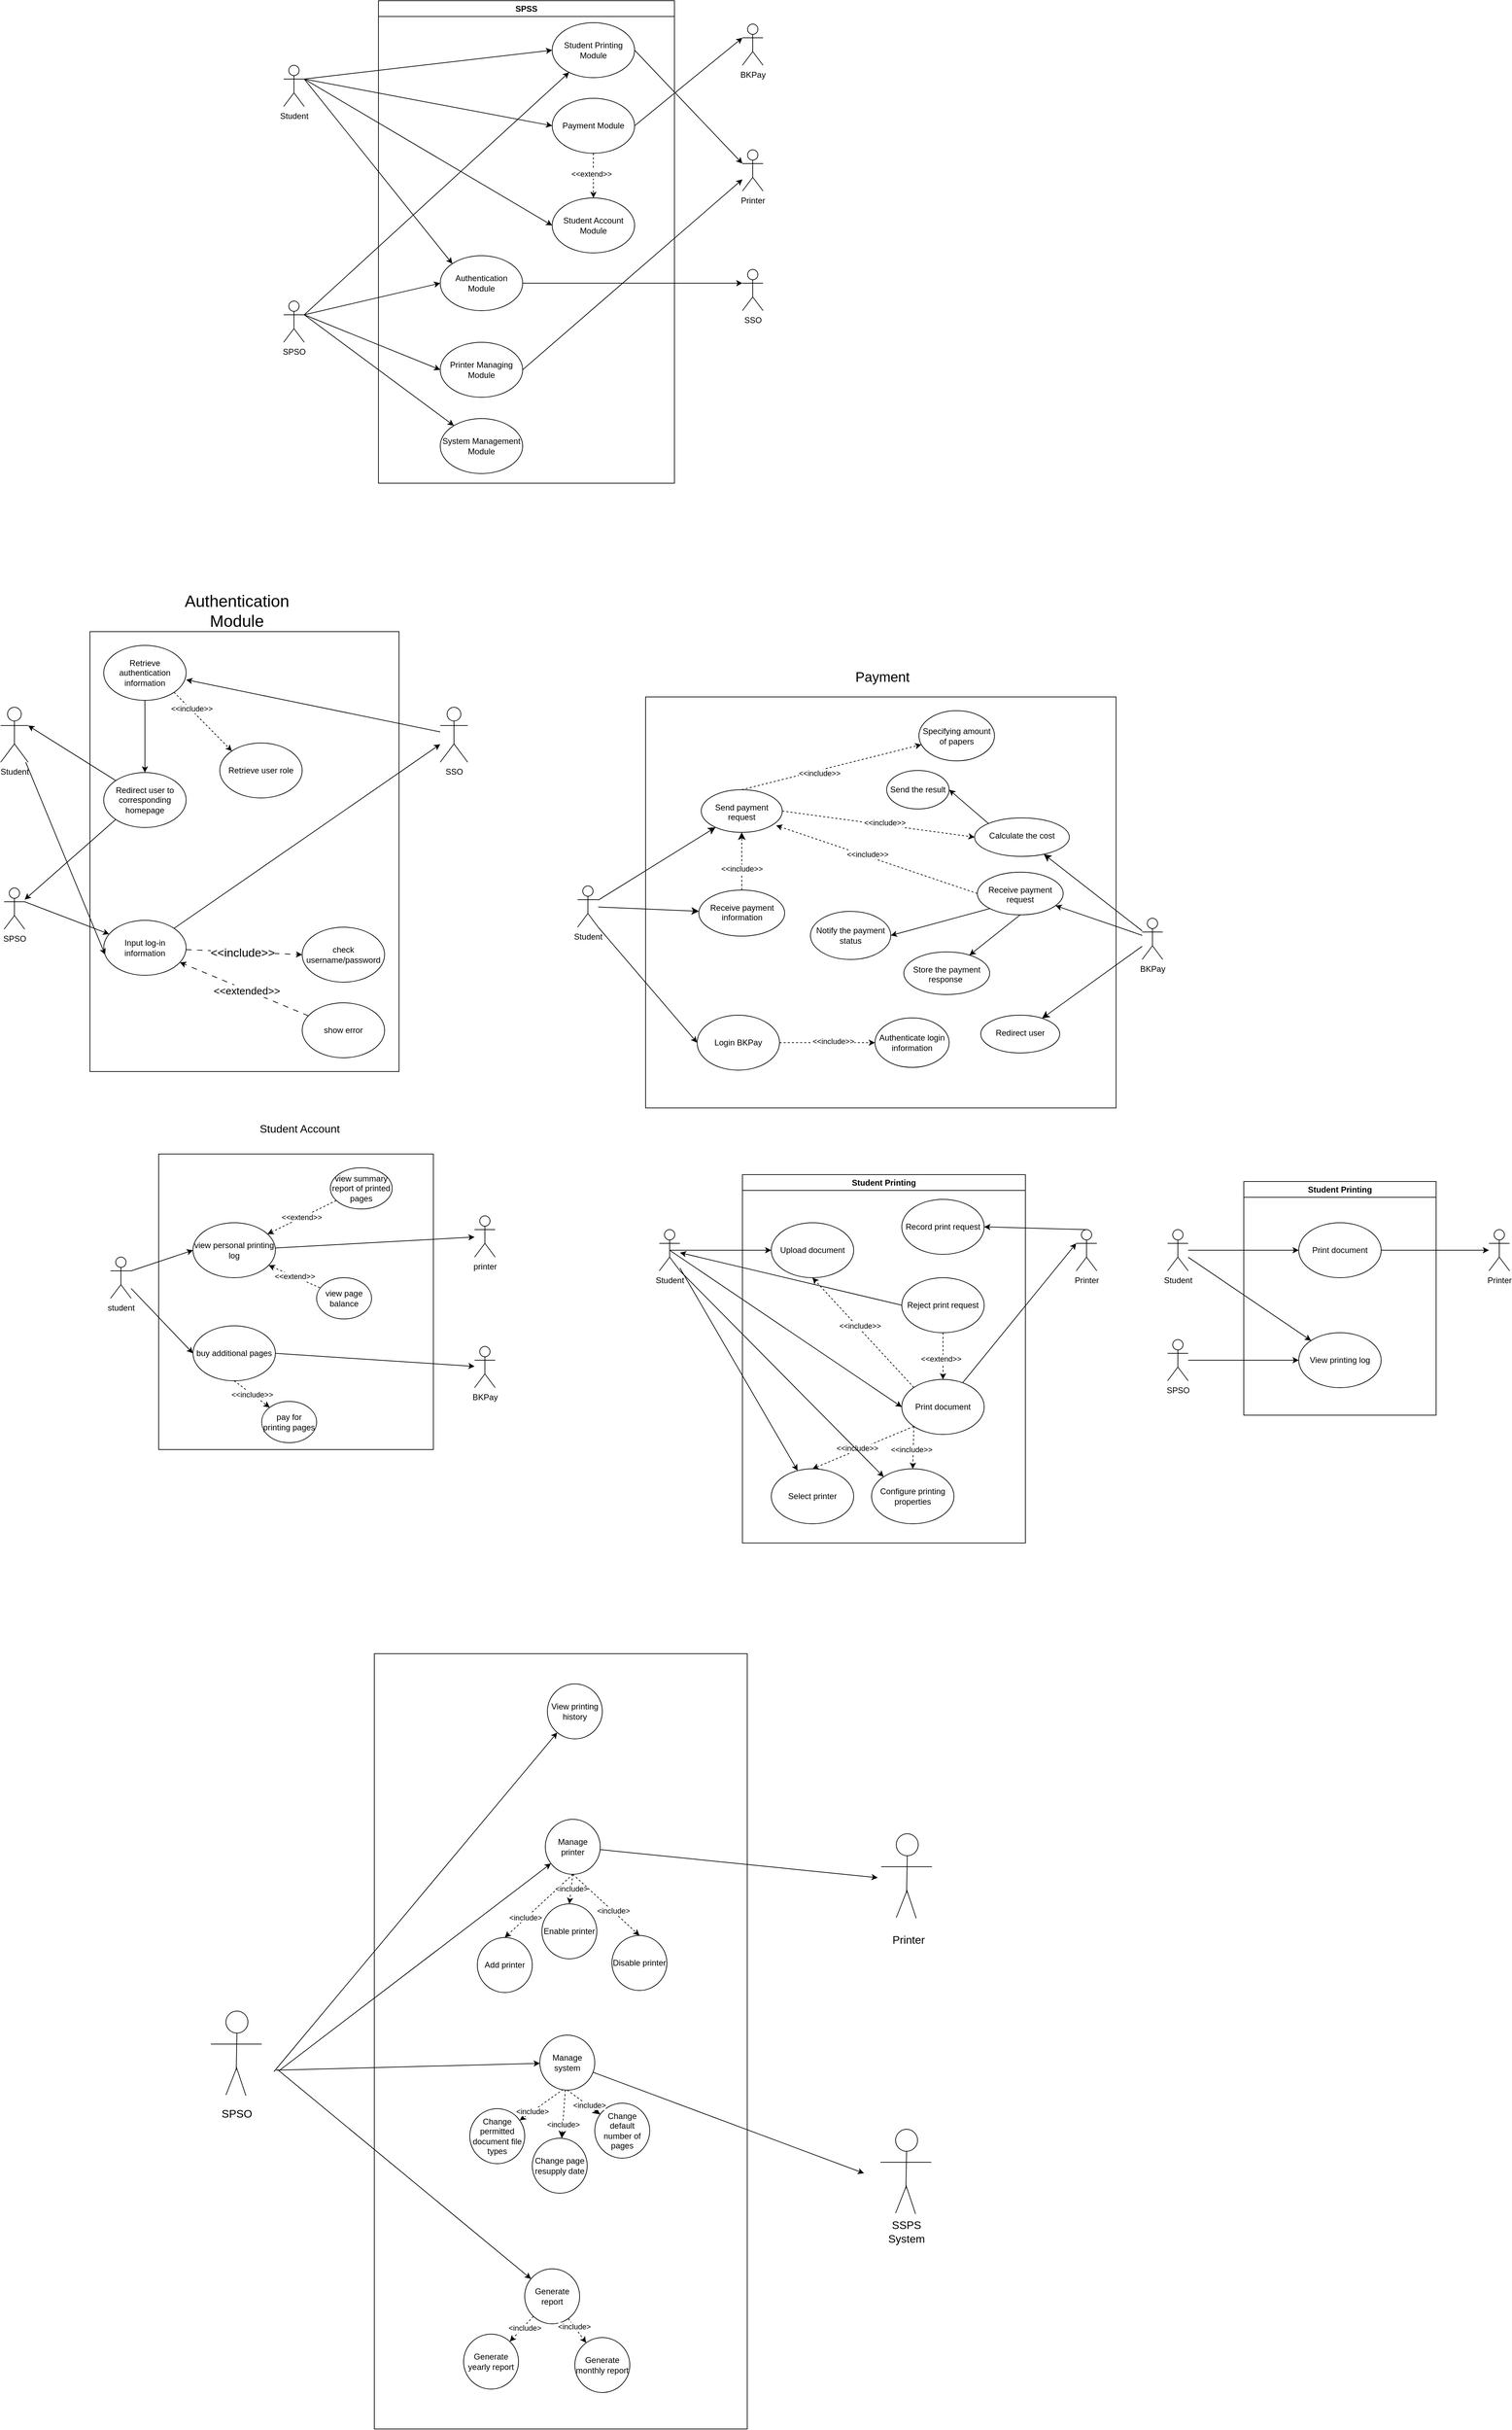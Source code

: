 <mxfile version="24.8.4">
  <diagram name="Page-1" id="w1hT0kUif9UBgOiEvvru">
    <mxGraphModel grid="0" page="0" gridSize="10" guides="1" tooltips="1" connect="1" arrows="1" fold="1" pageScale="1" pageWidth="850" pageHeight="1100" background="#ffffff" math="0" shadow="0">
      <root>
        <mxCell id="0" />
        <mxCell id="1" parent="0" />
        <mxCell id="taewqkUOWjfCoyELoq3C-3" value="Student Printing" style="swimlane;whiteSpace=wrap;html=1;" vertex="1" parent="1">
          <mxGeometry x="930" y="740" width="412" height="536" as="geometry" />
        </mxCell>
        <mxCell id="taewqkUOWjfCoyELoq3C-5" value="Upload document" style="ellipse;whiteSpace=wrap;html=1;" vertex="1" parent="taewqkUOWjfCoyELoq3C-3">
          <mxGeometry x="42" y="70" width="120" height="80" as="geometry" />
        </mxCell>
        <mxCell id="taewqkUOWjfCoyELoq3C-20" value="Print document" style="ellipse;whiteSpace=wrap;html=1;" vertex="1" parent="taewqkUOWjfCoyELoq3C-3">
          <mxGeometry x="232" y="298" width="120" height="80" as="geometry" />
        </mxCell>
        <mxCell id="taewqkUOWjfCoyELoq3C-21" value="Select printer" style="ellipse;whiteSpace=wrap;html=1;" vertex="1" parent="taewqkUOWjfCoyELoq3C-3">
          <mxGeometry x="42" y="428" width="120" height="80" as="geometry" />
        </mxCell>
        <mxCell id="taewqkUOWjfCoyELoq3C-22" value="Configure printing properties" style="ellipse;whiteSpace=wrap;html=1;" vertex="1" parent="taewqkUOWjfCoyELoq3C-3">
          <mxGeometry x="188" y="428" width="120" height="80" as="geometry" />
        </mxCell>
        <mxCell id="_x5-VTMEKJ5dZVH0BjJt-7" style="rounded=0;orthogonalLoop=1;jettySize=auto;html=1;exitX=0;exitY=1;exitDx=0;exitDy=0;entryX=0.5;entryY=0;entryDx=0;entryDy=0;dashed=1;" edge="1" parent="taewqkUOWjfCoyELoq3C-3" source="taewqkUOWjfCoyELoq3C-20" target="taewqkUOWjfCoyELoq3C-21">
          <mxGeometry relative="1" as="geometry">
            <mxPoint x="308" y="225" as="sourcePoint" />
            <mxPoint x="15" y="126" as="targetPoint" />
          </mxGeometry>
        </mxCell>
        <mxCell id="_x5-VTMEKJ5dZVH0BjJt-8" value="&amp;lt;&amp;lt;include&amp;gt;&amp;gt;" style="edgeLabel;html=1;align=center;verticalAlign=middle;resizable=0;points=[];" connectable="0" vertex="1" parent="_x5-VTMEKJ5dZVH0BjJt-7">
          <mxGeometry x="0.098" y="-3" relative="1" as="geometry">
            <mxPoint as="offset" />
          </mxGeometry>
        </mxCell>
        <mxCell id="_x5-VTMEKJ5dZVH0BjJt-9" style="rounded=0;orthogonalLoop=1;jettySize=auto;html=1;exitX=0.5;exitY=1;exitDx=0;exitDy=0;entryX=0.5;entryY=0;entryDx=0;entryDy=0;dashed=1;" edge="1" parent="taewqkUOWjfCoyELoq3C-3" source="_x5-VTMEKJ5dZVH0BjJt-6" target="taewqkUOWjfCoyELoq3C-20">
          <mxGeometry relative="1" as="geometry">
            <mxPoint x="183" y="185" as="sourcePoint" />
            <mxPoint x="-110" y="86" as="targetPoint" />
          </mxGeometry>
        </mxCell>
        <mxCell id="_x5-VTMEKJ5dZVH0BjJt-10" value="&amp;lt;&amp;lt;extend&amp;gt;&amp;gt;" style="edgeLabel;html=1;align=center;verticalAlign=middle;resizable=0;points=[];" connectable="0" vertex="1" parent="_x5-VTMEKJ5dZVH0BjJt-9">
          <mxGeometry x="0.098" y="-3" relative="1" as="geometry">
            <mxPoint as="offset" />
          </mxGeometry>
        </mxCell>
        <mxCell id="_x5-VTMEKJ5dZVH0BjJt-11" style="rounded=0;orthogonalLoop=1;jettySize=auto;html=1;exitX=0;exitY=1;exitDx=0;exitDy=0;entryX=0.5;entryY=0;entryDx=0;entryDy=0;dashed=1;" edge="1" parent="taewqkUOWjfCoyELoq3C-3" source="taewqkUOWjfCoyELoq3C-20" target="taewqkUOWjfCoyELoq3C-22">
          <mxGeometry relative="1" as="geometry">
            <mxPoint x="112" y="388" as="sourcePoint" />
            <mxPoint x="112" y="438" as="targetPoint" />
          </mxGeometry>
        </mxCell>
        <mxCell id="_x5-VTMEKJ5dZVH0BjJt-12" value="&amp;lt;&amp;lt;include&amp;gt;&amp;gt;" style="edgeLabel;html=1;align=center;verticalAlign=middle;resizable=0;points=[];" connectable="0" vertex="1" parent="_x5-VTMEKJ5dZVH0BjJt-11">
          <mxGeometry x="0.098" y="-3" relative="1" as="geometry">
            <mxPoint as="offset" />
          </mxGeometry>
        </mxCell>
        <mxCell id="_x5-VTMEKJ5dZVH0BjJt-13" value="Record print request" style="ellipse;whiteSpace=wrap;html=1;" vertex="1" parent="taewqkUOWjfCoyELoq3C-3">
          <mxGeometry x="232" y="36" width="120" height="80" as="geometry" />
        </mxCell>
        <mxCell id="_x5-VTMEKJ5dZVH0BjJt-6" value="Reject print request" style="ellipse;whiteSpace=wrap;html=1;" vertex="1" parent="taewqkUOWjfCoyELoq3C-3">
          <mxGeometry x="232" y="150" width="120" height="80" as="geometry" />
        </mxCell>
        <mxCell id="XqZwf677AVTJd9xJxBi0-43" style="rounded=0;orthogonalLoop=1;jettySize=auto;html=1;exitX=0;exitY=0;exitDx=0;exitDy=0;entryX=0.5;entryY=1;entryDx=0;entryDy=0;dashed=1;" edge="1" parent="taewqkUOWjfCoyELoq3C-3" source="taewqkUOWjfCoyELoq3C-20" target="taewqkUOWjfCoyELoq3C-5">
          <mxGeometry relative="1" as="geometry">
            <mxPoint x="154" y="376" as="sourcePoint" />
            <mxPoint x="258" y="438" as="targetPoint" />
          </mxGeometry>
        </mxCell>
        <mxCell id="XqZwf677AVTJd9xJxBi0-44" value="&amp;lt;&amp;lt;include&amp;gt;&amp;gt;" style="edgeLabel;html=1;align=center;verticalAlign=middle;resizable=0;points=[];" connectable="0" vertex="1" parent="XqZwf677AVTJd9xJxBi0-43">
          <mxGeometry x="0.098" y="-3" relative="1" as="geometry">
            <mxPoint as="offset" />
          </mxGeometry>
        </mxCell>
        <mxCell id="taewqkUOWjfCoyELoq3C-4" value="Student" style="shape=umlActor;verticalLabelPosition=bottom;verticalAlign=top;html=1;outlineConnect=0;" vertex="1" parent="1">
          <mxGeometry x="809" y="820" width="30" height="60" as="geometry" />
        </mxCell>
        <mxCell id="taewqkUOWjfCoyELoq3C-8" value="" style="endArrow=classic;html=1;rounded=0;exitX=0.5;exitY=0.5;exitDx=0;exitDy=0;exitPerimeter=0;entryX=0;entryY=0.5;entryDx=0;entryDy=0;" edge="1" parent="1" source="taewqkUOWjfCoyELoq3C-4" target="taewqkUOWjfCoyELoq3C-5">
          <mxGeometry width="50" height="50" relative="1" as="geometry">
            <mxPoint x="1000" y="910" as="sourcePoint" />
            <mxPoint x="1050" y="860" as="targetPoint" />
          </mxGeometry>
        </mxCell>
        <mxCell id="taewqkUOWjfCoyELoq3C-11" value="" style="endArrow=classic;html=1;rounded=0;entryX=0;entryY=0.5;entryDx=0;entryDy=0;exitX=0.5;exitY=0.5;exitDx=0;exitDy=0;exitPerimeter=0;" edge="1" parent="1" source="taewqkUOWjfCoyELoq3C-4" target="taewqkUOWjfCoyELoq3C-20">
          <mxGeometry width="50" height="50" relative="1" as="geometry">
            <mxPoint x="990" y="910" as="sourcePoint" />
            <mxPoint x="967.574" y="881.716" as="targetPoint" />
          </mxGeometry>
        </mxCell>
        <mxCell id="taewqkUOWjfCoyELoq3C-13" value="Printer" style="shape=umlActor;verticalLabelPosition=bottom;verticalAlign=top;html=1;outlineConnect=0;" vertex="1" parent="1">
          <mxGeometry x="1416" y="820" width="30" height="60" as="geometry" />
        </mxCell>
        <mxCell id="6g_vEEu1blBpM9S_0_Ce-1" value="" style="rounded=0;whiteSpace=wrap;html=1;" vertex="1" parent="1">
          <mxGeometry x="789" y="45" width="685" height="598" as="geometry" />
        </mxCell>
        <mxCell id="6g_vEEu1blBpM9S_0_Ce-2" value="" style="edgeStyle=none;curved=1;rounded=0;orthogonalLoop=1;jettySize=auto;html=1;fontSize=12;startSize=8;endSize=8;" edge="1" parent="1" source="6g_vEEu1blBpM9S_0_Ce-5" target="6g_vEEu1blBpM9S_0_Ce-7">
          <mxGeometry relative="1" as="geometry" />
        </mxCell>
        <mxCell id="6g_vEEu1blBpM9S_0_Ce-3" value="" style="edgeStyle=none;curved=1;rounded=0;orthogonalLoop=1;jettySize=auto;html=1;fontSize=12;startSize=8;endSize=8;" edge="1" parent="1" source="6g_vEEu1blBpM9S_0_Ce-5" target="6g_vEEu1blBpM9S_0_Ce-17">
          <mxGeometry relative="1" as="geometry" />
        </mxCell>
        <mxCell id="6g_vEEu1blBpM9S_0_Ce-4" style="rounded=0;orthogonalLoop=1;jettySize=auto;html=1;exitX=1;exitY=1;exitDx=0;exitDy=0;exitPerimeter=0;entryX=0;entryY=0.5;entryDx=0;entryDy=0;" edge="1" parent="1" source="6g_vEEu1blBpM9S_0_Ce-5" target="6g_vEEu1blBpM9S_0_Ce-32">
          <mxGeometry relative="1" as="geometry" />
        </mxCell>
        <mxCell id="6g_vEEu1blBpM9S_0_Ce-5" value="Student&lt;div&gt;&lt;br&gt;&lt;/div&gt;" style="shape=umlActor;verticalLabelPosition=bottom;verticalAlign=top;html=1;outlineConnect=0;" vertex="1" parent="1">
          <mxGeometry x="690" y="320" width="30" height="60" as="geometry" />
        </mxCell>
        <mxCell id="6g_vEEu1blBpM9S_0_Ce-6" style="rounded=0;orthogonalLoop=1;jettySize=auto;html=1;exitX=1;exitY=0.5;exitDx=0;exitDy=0;entryX=0;entryY=0.5;entryDx=0;entryDy=0;dashed=1;" edge="1" parent="1" source="6g_vEEu1blBpM9S_0_Ce-7" target="6g_vEEu1blBpM9S_0_Ce-13">
          <mxGeometry relative="1" as="geometry" />
        </mxCell>
        <mxCell id="6g_vEEu1blBpM9S_0_Ce-85" value="&amp;lt;&amp;lt;include&amp;gt;&amp;gt;" style="edgeLabel;html=1;align=center;verticalAlign=middle;resizable=0;points=[];" connectable="0" vertex="1" parent="6g_vEEu1blBpM9S_0_Ce-6">
          <mxGeometry x="0.061" y="3" relative="1" as="geometry">
            <mxPoint as="offset" />
          </mxGeometry>
        </mxCell>
        <mxCell id="6g_vEEu1blBpM9S_0_Ce-7" value="&lt;p&gt;&lt;span style=&quot;background-color: initial;&quot;&gt;Send payment request&lt;/span&gt;&lt;br&gt;&lt;/p&gt;" style="ellipse;whiteSpace=wrap;html=1;verticalAlign=top;align=center;" vertex="1" parent="1">
          <mxGeometry x="870" y="180" width="118" height="62" as="geometry" />
        </mxCell>
        <mxCell id="6g_vEEu1blBpM9S_0_Ce-8" value="" style="edgeStyle=none;curved=1;rounded=0;orthogonalLoop=1;jettySize=auto;html=1;fontSize=12;startSize=8;endSize=8;" edge="1" parent="1" source="6g_vEEu1blBpM9S_0_Ce-11" target="6g_vEEu1blBpM9S_0_Ce-13">
          <mxGeometry relative="1" as="geometry" />
        </mxCell>
        <mxCell id="6g_vEEu1blBpM9S_0_Ce-9" value="" style="edgeStyle=none;curved=1;rounded=0;orthogonalLoop=1;jettySize=auto;html=1;fontSize=12;startSize=8;endSize=8;" edge="1" parent="1" source="6g_vEEu1blBpM9S_0_Ce-11" target="6g_vEEu1blBpM9S_0_Ce-15">
          <mxGeometry relative="1" as="geometry" />
        </mxCell>
        <mxCell id="6g_vEEu1blBpM9S_0_Ce-10" value="" style="rounded=0;orthogonalLoop=1;jettySize=auto;html=1;" edge="1" parent="1" source="6g_vEEu1blBpM9S_0_Ce-11" target="6g_vEEu1blBpM9S_0_Ce-25">
          <mxGeometry relative="1" as="geometry" />
        </mxCell>
        <mxCell id="6g_vEEu1blBpM9S_0_Ce-11" value="BKPay" style="shape=umlActor;verticalLabelPosition=bottom;verticalAlign=top;html=1;outlineConnect=0;" vertex="1" parent="1">
          <mxGeometry x="1512" y="367" width="30" height="60" as="geometry" />
        </mxCell>
        <mxCell id="6g_vEEu1blBpM9S_0_Ce-12" style="rounded=0;orthogonalLoop=1;jettySize=auto;html=1;exitX=0;exitY=0;exitDx=0;exitDy=0;entryX=1;entryY=0.5;entryDx=0;entryDy=0;" edge="1" parent="1" source="6g_vEEu1blBpM9S_0_Ce-13" target="6g_vEEu1blBpM9S_0_Ce-28">
          <mxGeometry relative="1" as="geometry" />
        </mxCell>
        <mxCell id="6g_vEEu1blBpM9S_0_Ce-13" value="&lt;p&gt;Calculate the cost&lt;/p&gt;" style="ellipse;whiteSpace=wrap;html=1;verticalAlign=top;" vertex="1" parent="1">
          <mxGeometry x="1268" y="221" width="138" height="56" as="geometry" />
        </mxCell>
        <mxCell id="6g_vEEu1blBpM9S_0_Ce-15" value="&lt;p&gt;Redirect user&lt;/p&gt;" style="ellipse;whiteSpace=wrap;html=1;verticalAlign=top;" vertex="1" parent="1">
          <mxGeometry x="1277" y="508" width="115" height="55" as="geometry" />
        </mxCell>
        <mxCell id="6g_vEEu1blBpM9S_0_Ce-16" style="edgeStyle=none;curved=1;rounded=0;orthogonalLoop=1;jettySize=auto;html=1;exitX=0.5;exitY=0;exitDx=0;exitDy=0;entryX=0.5;entryY=1;entryDx=0;entryDy=0;fontSize=12;startSize=8;endSize=8;dashed=1;" edge="1" parent="1" source="6g_vEEu1blBpM9S_0_Ce-17" target="6g_vEEu1blBpM9S_0_Ce-7">
          <mxGeometry relative="1" as="geometry" />
        </mxCell>
        <mxCell id="6g_vEEu1blBpM9S_0_Ce-88" value="&amp;lt;&amp;lt;include&amp;gt;&amp;gt;" style="edgeLabel;html=1;align=center;verticalAlign=middle;resizable=0;points=[];" connectable="0" vertex="1" parent="6g_vEEu1blBpM9S_0_Ce-16">
          <mxGeometry x="-0.246" relative="1" as="geometry">
            <mxPoint as="offset" />
          </mxGeometry>
        </mxCell>
        <mxCell id="6g_vEEu1blBpM9S_0_Ce-17" value="&lt;p&gt;Receive payment information&lt;/p&gt;" style="ellipse;whiteSpace=wrap;html=1;verticalAlign=top;" vertex="1" parent="1">
          <mxGeometry x="866.5" y="326" width="125" height="67" as="geometry" />
        </mxCell>
        <mxCell id="6g_vEEu1blBpM9S_0_Ce-19" value="&lt;font style=&quot;font-size: 20px;&quot;&gt;Payment&lt;/font&gt;" style="text;html=1;align=center;verticalAlign=middle;whiteSpace=wrap;rounded=0;fontSize=16;" vertex="1" parent="1">
          <mxGeometry x="1074" width="120" height="30" as="geometry" />
        </mxCell>
        <mxCell id="6g_vEEu1blBpM9S_0_Ce-20" value="&lt;p&gt;Specifying amount of papers&lt;/p&gt;" style="ellipse;whiteSpace=wrap;html=1;" vertex="1" parent="1">
          <mxGeometry x="1187" y="65" width="110" height="73" as="geometry" />
        </mxCell>
        <mxCell id="6g_vEEu1blBpM9S_0_Ce-21" style="rounded=0;orthogonalLoop=1;jettySize=auto;html=1;exitX=0.5;exitY=0;exitDx=0;exitDy=0;dashed=1;" edge="1" parent="1" source="6g_vEEu1blBpM9S_0_Ce-7" target="6g_vEEu1blBpM9S_0_Ce-20">
          <mxGeometry relative="1" as="geometry">
            <mxPoint x="1040" y="269" as="sourcePoint" />
          </mxGeometry>
        </mxCell>
        <mxCell id="6g_vEEu1blBpM9S_0_Ce-84" value="&amp;lt;&amp;lt;include&amp;gt;&amp;gt;" style="edgeLabel;html=1;align=center;verticalAlign=middle;resizable=0;points=[];" connectable="0" vertex="1" parent="6g_vEEu1blBpM9S_0_Ce-21">
          <mxGeometry x="-0.145" y="-4" relative="1" as="geometry">
            <mxPoint as="offset" />
          </mxGeometry>
        </mxCell>
        <mxCell id="6g_vEEu1blBpM9S_0_Ce-23" style="rounded=0;orthogonalLoop=1;jettySize=auto;html=1;exitX=0;exitY=1;exitDx=0;exitDy=0;entryX=1;entryY=0.5;entryDx=0;entryDy=0;" edge="1" parent="1" source="6g_vEEu1blBpM9S_0_Ce-25" target="6g_vEEu1blBpM9S_0_Ce-29">
          <mxGeometry relative="1" as="geometry" />
        </mxCell>
        <mxCell id="6g_vEEu1blBpM9S_0_Ce-24" style="rounded=0;orthogonalLoop=1;jettySize=auto;html=1;exitX=0.5;exitY=1;exitDx=0;exitDy=0;" edge="1" parent="1" source="6g_vEEu1blBpM9S_0_Ce-25" target="6g_vEEu1blBpM9S_0_Ce-30">
          <mxGeometry relative="1" as="geometry" />
        </mxCell>
        <mxCell id="6g_vEEu1blBpM9S_0_Ce-25" value="&lt;p&gt;Receive payment request&lt;/p&gt;" style="ellipse;whiteSpace=wrap;html=1;verticalAlign=top;" vertex="1" parent="1">
          <mxGeometry x="1272" y="300" width="125" height="62" as="geometry" />
        </mxCell>
        <mxCell id="6g_vEEu1blBpM9S_0_Ce-27" style="rounded=0;orthogonalLoop=1;jettySize=auto;html=1;exitX=0;exitY=0.5;exitDx=0;exitDy=0;entryX=0.924;entryY=0.839;entryDx=0;entryDy=0;entryPerimeter=0;dashed=1;" edge="1" parent="1" source="6g_vEEu1blBpM9S_0_Ce-25" target="6g_vEEu1blBpM9S_0_Ce-7">
          <mxGeometry relative="1" as="geometry" />
        </mxCell>
        <mxCell id="6g_vEEu1blBpM9S_0_Ce-87" value="&amp;lt;&amp;lt;include&amp;gt;&amp;gt;" style="edgeLabel;html=1;align=center;verticalAlign=middle;resizable=0;points=[];" connectable="0" vertex="1" parent="6g_vEEu1blBpM9S_0_Ce-27">
          <mxGeometry x="0.098" y="-3" relative="1" as="geometry">
            <mxPoint as="offset" />
          </mxGeometry>
        </mxCell>
        <mxCell id="6g_vEEu1blBpM9S_0_Ce-28" value="Send the result" style="ellipse;whiteSpace=wrap;html=1;" vertex="1" parent="1">
          <mxGeometry x="1140" y="152" width="91" height="56" as="geometry" />
        </mxCell>
        <mxCell id="6g_vEEu1blBpM9S_0_Ce-29" value="Notify the payment status" style="ellipse;whiteSpace=wrap;html=1;" vertex="1" parent="1">
          <mxGeometry x="1029" y="357" width="117" height="70" as="geometry" />
        </mxCell>
        <mxCell id="6g_vEEu1blBpM9S_0_Ce-30" value="&lt;p&gt;Store the payment response&amp;nbsp;&lt;/p&gt;" style="ellipse;whiteSpace=wrap;html=1;verticalAlign=top;" vertex="1" parent="1">
          <mxGeometry x="1165" y="416" width="125" height="62" as="geometry" />
        </mxCell>
        <mxCell id="6g_vEEu1blBpM9S_0_Ce-31" style="rounded=0;orthogonalLoop=1;jettySize=auto;html=1;exitX=1;exitY=0.5;exitDx=0;exitDy=0;entryX=0;entryY=0.5;entryDx=0;entryDy=0;dashed=1;" edge="1" parent="1" source="6g_vEEu1blBpM9S_0_Ce-32" target="6g_vEEu1blBpM9S_0_Ce-33">
          <mxGeometry relative="1" as="geometry" />
        </mxCell>
        <mxCell id="6g_vEEu1blBpM9S_0_Ce-89" value="&amp;lt;&amp;lt;include&amp;gt;&amp;gt;" style="edgeLabel;html=1;align=center;verticalAlign=middle;resizable=0;points=[];" connectable="0" vertex="1" parent="6g_vEEu1blBpM9S_0_Ce-31">
          <mxGeometry x="0.116" y="2" relative="1" as="geometry">
            <mxPoint as="offset" />
          </mxGeometry>
        </mxCell>
        <mxCell id="6g_vEEu1blBpM9S_0_Ce-32" value="Login BKPay" style="ellipse;whiteSpace=wrap;html=1;" vertex="1" parent="1">
          <mxGeometry x="864" y="508" width="120" height="80" as="geometry" />
        </mxCell>
        <mxCell id="6g_vEEu1blBpM9S_0_Ce-33" value="Authenticate login information" style="ellipse;whiteSpace=wrap;html=1;" vertex="1" parent="1">
          <mxGeometry x="1123" y="512" width="108" height="72" as="geometry" />
        </mxCell>
        <mxCell id="6g_vEEu1blBpM9S_0_Ce-35" value="" style="rounded=0;whiteSpace=wrap;html=1;fillColor=none;" vertex="1" parent="1">
          <mxGeometry x="80" y="710" width="400" height="430" as="geometry" />
        </mxCell>
        <mxCell id="6g_vEEu1blBpM9S_0_Ce-36" style="rounded=0;orthogonalLoop=1;jettySize=auto;html=1;exitX=1;exitY=0.333;exitDx=0;exitDy=0;exitPerimeter=0;entryX=0;entryY=0.5;entryDx=0;entryDy=0;" edge="1" parent="1" source="6g_vEEu1blBpM9S_0_Ce-38" target="6g_vEEu1blBpM9S_0_Ce-45">
          <mxGeometry relative="1" as="geometry" />
        </mxCell>
        <mxCell id="6g_vEEu1blBpM9S_0_Ce-37" value="" style="rounded=0;orthogonalLoop=1;jettySize=auto;html=1;entryX=0;entryY=0.5;entryDx=0;entryDy=0;" edge="1" parent="1" source="6g_vEEu1blBpM9S_0_Ce-38" target="6g_vEEu1blBpM9S_0_Ce-48">
          <mxGeometry relative="1" as="geometry" />
        </mxCell>
        <mxCell id="6g_vEEu1blBpM9S_0_Ce-38" value="student" style="shape=umlActor;verticalLabelPosition=bottom;verticalAlign=top;html=1;outlineConnect=0;" vertex="1" parent="1">
          <mxGeometry x="10" y="860" width="30" height="60" as="geometry" />
        </mxCell>
        <mxCell id="6g_vEEu1blBpM9S_0_Ce-39" value="view page balance" style="ellipse;whiteSpace=wrap;html=1;" vertex="1" parent="1">
          <mxGeometry x="310" y="890" width="80" height="60" as="geometry" />
        </mxCell>
        <mxCell id="6g_vEEu1blBpM9S_0_Ce-40" value="view summary report of printed pages" style="ellipse;whiteSpace=wrap;html=1;" vertex="1" parent="1">
          <mxGeometry x="330" y="730" width="90" height="60" as="geometry" />
        </mxCell>
        <mxCell id="6g_vEEu1blBpM9S_0_Ce-41" value="printer" style="shape=umlActor;verticalLabelPosition=bottom;verticalAlign=top;html=1;outlineConnect=0;" vertex="1" parent="1">
          <mxGeometry x="540" y="800" width="30" height="60" as="geometry" />
        </mxCell>
        <mxCell id="6g_vEEu1blBpM9S_0_Ce-42" value="&amp;lt;&amp;lt;extend&amp;gt;&amp;gt;" style="edgeStyle=none;shape=connector;rounded=0;orthogonalLoop=1;jettySize=auto;html=1;strokeColor=default;align=center;verticalAlign=middle;fontFamily=Helvetica;fontSize=11;fontColor=default;labelBackgroundColor=default;endArrow=none;dashed=1;startArrow=classic;startFill=1;endFill=0;labelPosition=center;verticalLabelPosition=middle;" edge="1" parent="1" source="6g_vEEu1blBpM9S_0_Ce-45" target="6g_vEEu1blBpM9S_0_Ce-40">
          <mxGeometry relative="1" as="geometry" />
        </mxCell>
        <mxCell id="6g_vEEu1blBpM9S_0_Ce-43" value="&amp;lt;&amp;lt;extend&amp;gt;&amp;gt;" style="edgeStyle=none;shape=connector;rounded=0;orthogonalLoop=1;jettySize=auto;html=1;strokeColor=default;align=center;verticalAlign=middle;fontFamily=Helvetica;fontSize=11;fontColor=default;labelBackgroundColor=default;endArrow=none;dashed=1;endFill=0;startArrow=classic;startFill=1;" edge="1" parent="1" source="6g_vEEu1blBpM9S_0_Ce-45" target="6g_vEEu1blBpM9S_0_Ce-39">
          <mxGeometry relative="1" as="geometry" />
        </mxCell>
        <mxCell id="6g_vEEu1blBpM9S_0_Ce-44" value="" style="edgeStyle=none;shape=connector;rounded=0;orthogonalLoop=1;jettySize=auto;html=1;strokeColor=default;align=center;verticalAlign=middle;fontFamily=Helvetica;fontSize=11;fontColor=default;labelBackgroundColor=default;endArrow=classic;" edge="1" parent="1" source="6g_vEEu1blBpM9S_0_Ce-45" target="6g_vEEu1blBpM9S_0_Ce-41">
          <mxGeometry relative="1" as="geometry">
            <mxPoint x="270" y="880" as="targetPoint" />
          </mxGeometry>
        </mxCell>
        <mxCell id="6g_vEEu1blBpM9S_0_Ce-45" value="view personal printing log" style="ellipse;whiteSpace=wrap;html=1;" vertex="1" parent="1">
          <mxGeometry x="130" y="810" width="120" height="80" as="geometry" />
        </mxCell>
        <mxCell id="6g_vEEu1blBpM9S_0_Ce-46" style="rounded=0;orthogonalLoop=1;jettySize=auto;html=1;exitX=1;exitY=0.5;exitDx=0;exitDy=0;" edge="1" parent="1" source="6g_vEEu1blBpM9S_0_Ce-48" target="6g_vEEu1blBpM9S_0_Ce-49">
          <mxGeometry relative="1" as="geometry" />
        </mxCell>
        <mxCell id="6g_vEEu1blBpM9S_0_Ce-47" value="&amp;lt;&amp;lt;include&amp;gt;&amp;gt;" style="rounded=0;orthogonalLoop=1;jettySize=auto;html=1;exitX=0.5;exitY=1;exitDx=0;exitDy=0;dashed=1;" edge="1" parent="1" source="6g_vEEu1blBpM9S_0_Ce-48" target="6g_vEEu1blBpM9S_0_Ce-50">
          <mxGeometry relative="1" as="geometry" />
        </mxCell>
        <mxCell id="6g_vEEu1blBpM9S_0_Ce-48" value="buy additional pages" style="ellipse;whiteSpace=wrap;html=1;" vertex="1" parent="1">
          <mxGeometry x="130" y="960" width="120" height="80" as="geometry" />
        </mxCell>
        <mxCell id="6g_vEEu1blBpM9S_0_Ce-49" value="BKPay" style="shape=umlActor;verticalLabelPosition=bottom;verticalAlign=top;html=1;outlineConnect=0;" vertex="1" parent="1">
          <mxGeometry x="540" y="990" width="30" height="60" as="geometry" />
        </mxCell>
        <mxCell id="6g_vEEu1blBpM9S_0_Ce-50" value="pay for printing pages" style="ellipse;whiteSpace=wrap;html=1;" vertex="1" parent="1">
          <mxGeometry x="230" y="1070" width="80" height="60" as="geometry" />
        </mxCell>
        <mxCell id="6g_vEEu1blBpM9S_0_Ce-51" value="&lt;font style=&quot;font-size: 16px;&quot;&gt;Student Account&lt;/font&gt;" style="text;html=1;align=center;verticalAlign=middle;resizable=0;points=[];autosize=1;strokeColor=none;fillColor=none;" vertex="1" parent="1">
          <mxGeometry x="215" y="658" width="140" height="30" as="geometry" />
        </mxCell>
        <mxCell id="6g_vEEu1blBpM9S_0_Ce-53" value="" style="rounded=0;whiteSpace=wrap;html=1;" vertex="1" parent="1">
          <mxGeometry x="-20" y="-50" width="450" height="640" as="geometry" />
        </mxCell>
        <mxCell id="6g_vEEu1blBpM9S_0_Ce-54" value="&lt;font style=&quot;font-size: 24px;&quot;&gt;Authentication Module&lt;/font&gt;" style="text;html=1;align=center;verticalAlign=middle;whiteSpace=wrap;rounded=0;" vertex="1" parent="1">
          <mxGeometry x="99" y="-140" width="190" height="120" as="geometry" />
        </mxCell>
        <mxCell id="6g_vEEu1blBpM9S_0_Ce-55" value="Retrieve authentication information" style="ellipse;whiteSpace=wrap;html=1;" vertex="1" parent="1">
          <mxGeometry y="-30" width="120" height="80" as="geometry" />
        </mxCell>
        <mxCell id="6g_vEEu1blBpM9S_0_Ce-58" value="&lt;div&gt;SSO&lt;/div&gt;" style="shape=umlActor;verticalLabelPosition=bottom;verticalAlign=top;html=1;outlineConnect=0;" vertex="1" parent="1">
          <mxGeometry x="490" y="60" width="40" height="80" as="geometry" />
        </mxCell>
        <mxCell id="6g_vEEu1blBpM9S_0_Ce-59" value="Student" style="shape=umlActor;verticalLabelPosition=bottom;verticalAlign=top;html=1;outlineConnect=0;" vertex="1" parent="1">
          <mxGeometry x="-150" y="60" width="40" height="80" as="geometry" />
        </mxCell>
        <mxCell id="6g_vEEu1blBpM9S_0_Ce-60" value="Retrieve user role" style="ellipse;whiteSpace=wrap;html=1;" vertex="1" parent="1">
          <mxGeometry x="169" y="112" width="120" height="80" as="geometry" />
        </mxCell>
        <mxCell id="6g_vEEu1blBpM9S_0_Ce-61" value="Redirect user to corresponding homepage" style="ellipse;whiteSpace=wrap;html=1;" vertex="1" parent="1">
          <mxGeometry y="155" width="120" height="80" as="geometry" />
        </mxCell>
        <mxCell id="6g_vEEu1blBpM9S_0_Ce-62" style="rounded=0;orthogonalLoop=1;jettySize=auto;html=1;entryX=0;entryY=0.5;entryDx=0;entryDy=0;dashed=1;dashPattern=8 8;" edge="1" parent="1" source="6g_vEEu1blBpM9S_0_Ce-64" target="6g_vEEu1blBpM9S_0_Ce-65">
          <mxGeometry relative="1" as="geometry" />
        </mxCell>
        <mxCell id="6g_vEEu1blBpM9S_0_Ce-63" value="&lt;font style=&quot;font-size: 17px;&quot;&gt;&amp;lt;&amp;lt;include&amp;gt;&amp;gt;&lt;/font&gt;" style="edgeLabel;html=1;align=center;verticalAlign=middle;resizable=0;points=[];" connectable="0" vertex="1" parent="6g_vEEu1blBpM9S_0_Ce-62">
          <mxGeometry x="0.152" y="-1" relative="1" as="geometry">
            <mxPoint x="-15" as="offset" />
          </mxGeometry>
        </mxCell>
        <mxCell id="6g_vEEu1blBpM9S_0_Ce-64" value="Input log-in information" style="ellipse;whiteSpace=wrap;html=1;" vertex="1" parent="1">
          <mxGeometry y="370" width="120" height="80" as="geometry" />
        </mxCell>
        <mxCell id="6g_vEEu1blBpM9S_0_Ce-65" value="check username/password" style="ellipse;whiteSpace=wrap;html=1;" vertex="1" parent="1">
          <mxGeometry x="289" y="380" width="120" height="80" as="geometry" />
        </mxCell>
        <mxCell id="6g_vEEu1blBpM9S_0_Ce-66" style="rounded=0;orthogonalLoop=1;jettySize=auto;html=1;dashed=1;dashPattern=8 8;" edge="1" parent="1" source="6g_vEEu1blBpM9S_0_Ce-68" target="6g_vEEu1blBpM9S_0_Ce-64">
          <mxGeometry relative="1" as="geometry" />
        </mxCell>
        <mxCell id="6g_vEEu1blBpM9S_0_Ce-67" value="&lt;font style=&quot;font-size: 15px;&quot;&gt;&amp;lt;&amp;lt;extended&amp;gt;&amp;gt;&lt;/font&gt;" style="edgeLabel;html=1;align=center;verticalAlign=middle;resizable=0;points=[];" connectable="0" vertex="1" parent="6g_vEEu1blBpM9S_0_Ce-66">
          <mxGeometry x="-0.038" relative="1" as="geometry">
            <mxPoint as="offset" />
          </mxGeometry>
        </mxCell>
        <mxCell id="6g_vEEu1blBpM9S_0_Ce-68" value="show error" style="ellipse;whiteSpace=wrap;html=1;" vertex="1" parent="1">
          <mxGeometry x="289" y="490" width="120" height="80" as="geometry" />
        </mxCell>
        <mxCell id="6g_vEEu1blBpM9S_0_Ce-69" style="rounded=0;orthogonalLoop=1;jettySize=auto;html=1;entryX=0.017;entryY=0.625;entryDx=0;entryDy=0;entryPerimeter=0;" edge="1" parent="1" source="6g_vEEu1blBpM9S_0_Ce-59" target="6g_vEEu1blBpM9S_0_Ce-64">
          <mxGeometry relative="1" as="geometry" />
        </mxCell>
        <mxCell id="6g_vEEu1blBpM9S_0_Ce-70" style="rounded=0;orthogonalLoop=1;jettySize=auto;html=1;entryX=1;entryY=0.625;entryDx=0;entryDy=0;entryPerimeter=0;" edge="1" parent="1" source="6g_vEEu1blBpM9S_0_Ce-58" target="6g_vEEu1blBpM9S_0_Ce-55">
          <mxGeometry relative="1" as="geometry" />
        </mxCell>
        <mxCell id="6g_vEEu1blBpM9S_0_Ce-78" value="" style="endArrow=classic;html=1;rounded=0;entryX=1;entryY=0.333;entryDx=0;entryDy=0;entryPerimeter=0;exitX=0;exitY=0;exitDx=0;exitDy=0;" edge="1" parent="1" source="6g_vEEu1blBpM9S_0_Ce-61" target="6g_vEEu1blBpM9S_0_Ce-59">
          <mxGeometry width="50" height="50" relative="1" as="geometry">
            <mxPoint x="366" y="257" as="sourcePoint" />
            <mxPoint x="416" y="207" as="targetPoint" />
          </mxGeometry>
        </mxCell>
        <mxCell id="6g_vEEu1blBpM9S_0_Ce-81" style="rounded=0;orthogonalLoop=1;jettySize=auto;html=1;exitX=1;exitY=1;exitDx=0;exitDy=0;dashed=1;entryX=0;entryY=0;entryDx=0;entryDy=0;" edge="1" parent="1" source="6g_vEEu1blBpM9S_0_Ce-55" target="6g_vEEu1blBpM9S_0_Ce-60">
          <mxGeometry relative="1" as="geometry">
            <mxPoint x="70" y="60" as="sourcePoint" />
            <mxPoint x="70" y="165" as="targetPoint" />
          </mxGeometry>
        </mxCell>
        <mxCell id="6g_vEEu1blBpM9S_0_Ce-82" value="&amp;lt;&amp;lt;include&amp;gt;&amp;gt;" style="edgeLabel;html=1;align=center;verticalAlign=middle;resizable=0;points=[];" connectable="0" vertex="1" parent="6g_vEEu1blBpM9S_0_Ce-81">
          <mxGeometry x="-0.421" y="2" relative="1" as="geometry">
            <mxPoint as="offset" />
          </mxGeometry>
        </mxCell>
        <mxCell id="6g_vEEu1blBpM9S_0_Ce-83" value="" style="endArrow=classic;html=1;rounded=0;exitX=1;exitY=0;exitDx=0;exitDy=0;" edge="1" parent="1" source="6g_vEEu1blBpM9S_0_Ce-64" target="6g_vEEu1blBpM9S_0_Ce-58">
          <mxGeometry width="50" height="50" relative="1" as="geometry">
            <mxPoint x="386" y="285" as="sourcePoint" />
            <mxPoint x="436" y="235" as="targetPoint" />
          </mxGeometry>
        </mxCell>
        <mxCell id="6g_vEEu1blBpM9S_0_Ce-90" value="SPSO" style="shape=umlActor;verticalLabelPosition=bottom;verticalAlign=top;html=1;outlineConnect=0;" vertex="1" parent="1">
          <mxGeometry x="-145" y="323" width="30" height="60" as="geometry" />
        </mxCell>
        <mxCell id="6g_vEEu1blBpM9S_0_Ce-91" style="rounded=0;orthogonalLoop=1;jettySize=auto;html=1;exitX=1;exitY=0.333;exitDx=0;exitDy=0;exitPerimeter=0;" edge="1" parent="1" source="6g_vEEu1blBpM9S_0_Ce-90" target="6g_vEEu1blBpM9S_0_Ce-64">
          <mxGeometry relative="1" as="geometry">
            <mxPoint x="-100" y="246" as="sourcePoint" />
            <mxPoint x="15" y="526" as="targetPoint" />
          </mxGeometry>
        </mxCell>
        <mxCell id="6g_vEEu1blBpM9S_0_Ce-93" value="" style="endArrow=classic;html=1;rounded=0;exitX=0;exitY=1;exitDx=0;exitDy=0;" edge="1" parent="1" source="6g_vEEu1blBpM9S_0_Ce-61" target="6g_vEEu1blBpM9S_0_Ce-90">
          <mxGeometry width="50" height="50" relative="1" as="geometry">
            <mxPoint x="212" y="211" as="sourcePoint" />
            <mxPoint x="262" y="161" as="targetPoint" />
          </mxGeometry>
        </mxCell>
        <mxCell id="6g_vEEu1blBpM9S_0_Ce-147" value="" style="rounded=0;whiteSpace=wrap;html=1;fillColor=#FFFFFF;" vertex="1" parent="1">
          <mxGeometry x="394" y="1437" width="543" height="1128" as="geometry" />
        </mxCell>
        <mxCell id="6g_vEEu1blBpM9S_0_Ce-148" value="SPSO" style="text;strokeColor=none;align=center;fillColor=none;html=1;verticalAlign=middle;whiteSpace=wrap;rounded=0;fontSize=16;" vertex="1" parent="1">
          <mxGeometry x="164" y="2091" width="60" height="30" as="geometry" />
        </mxCell>
        <mxCell id="6g_vEEu1blBpM9S_0_Ce-149" value="Manage printer" style="ellipse;whiteSpace=wrap;html=1;" vertex="1" parent="1">
          <mxGeometry x="643" y="1678" width="80" height="80" as="geometry" />
        </mxCell>
        <mxCell id="6g_vEEu1blBpM9S_0_Ce-150" value="Add printer" style="ellipse;whiteSpace=wrap;html=1;" vertex="1" parent="1">
          <mxGeometry x="544" y="1850" width="80" height="80" as="geometry" />
        </mxCell>
        <mxCell id="6g_vEEu1blBpM9S_0_Ce-151" value="Enable printer" style="ellipse;whiteSpace=wrap;html=1;" vertex="1" parent="1">
          <mxGeometry x="638" y="1801" width="80" height="80" as="geometry" />
        </mxCell>
        <mxCell id="6g_vEEu1blBpM9S_0_Ce-152" value="Disable printer" style="ellipse;whiteSpace=wrap;html=1;" vertex="1" parent="1">
          <mxGeometry x="740" y="1847" width="80" height="80" as="geometry" />
        </mxCell>
        <mxCell id="6g_vEEu1blBpM9S_0_Ce-153" value="Manage system" style="ellipse;whiteSpace=wrap;html=1;" vertex="1" parent="1">
          <mxGeometry x="635" y="1992" width="80" height="80" as="geometry" />
        </mxCell>
        <mxCell id="6g_vEEu1blBpM9S_0_Ce-154" value="Change permitted document file types" style="ellipse;whiteSpace=wrap;html=1;" vertex="1" parent="1">
          <mxGeometry x="533" y="2099" width="80" height="80" as="geometry" />
        </mxCell>
        <mxCell id="6g_vEEu1blBpM9S_0_Ce-155" value="Change page resupply date" style="ellipse;whiteSpace=wrap;html=1;" vertex="1" parent="1">
          <mxGeometry x="624" y="2142" width="80" height="80" as="geometry" />
        </mxCell>
        <mxCell id="6g_vEEu1blBpM9S_0_Ce-156" value="Change default number of pages" style="ellipse;whiteSpace=wrap;html=1;" vertex="1" parent="1">
          <mxGeometry x="715" y="2091" width="80" height="80" as="geometry" />
        </mxCell>
        <mxCell id="6g_vEEu1blBpM9S_0_Ce-157" value="" style="edgeStyle=none;orthogonalLoop=1;jettySize=auto;html=1;rounded=0;fontSize=12;startSize=8;endSize=8;curved=1;dashed=1;" edge="1" parent="1" source="6g_vEEu1blBpM9S_0_Ce-153" target="6g_vEEu1blBpM9S_0_Ce-155">
          <mxGeometry width="120" relative="1" as="geometry">
            <mxPoint x="403" y="2332" as="sourcePoint" />
            <mxPoint x="552" y="2351" as="targetPoint" />
            <Array as="points" />
          </mxGeometry>
        </mxCell>
        <mxCell id="6g_vEEu1blBpM9S_0_Ce-158" value="&amp;lt;include&amp;gt;" style="edgeLabel;html=1;align=center;verticalAlign=middle;resizable=0;points=[];" connectable="0" vertex="1" parent="6g_vEEu1blBpM9S_0_Ce-157">
          <mxGeometry x="0.4" relative="1" as="geometry">
            <mxPoint as="offset" />
          </mxGeometry>
        </mxCell>
        <mxCell id="6g_vEEu1blBpM9S_0_Ce-159" value="" style="edgeStyle=none;orthogonalLoop=1;jettySize=auto;html=1;rounded=0;fontSize=12;startSize=8;endSize=8;curved=1;exitX=0.5;exitY=1;exitDx=0;exitDy=0;dashed=1;" edge="1" parent="1" source="6g_vEEu1blBpM9S_0_Ce-153" target="6g_vEEu1blBpM9S_0_Ce-156">
          <mxGeometry width="120" relative="1" as="geometry">
            <mxPoint x="432" y="2351" as="sourcePoint" />
            <mxPoint x="552" y="2351" as="targetPoint" />
            <Array as="points" />
          </mxGeometry>
        </mxCell>
        <mxCell id="6g_vEEu1blBpM9S_0_Ce-160" value="&amp;lt;include&amp;gt;" style="edgeLabel;html=1;align=center;verticalAlign=middle;resizable=0;points=[];" connectable="0" vertex="1" parent="6g_vEEu1blBpM9S_0_Ce-159">
          <mxGeometry x="0.26" y="1" relative="1" as="geometry">
            <mxPoint x="1" as="offset" />
          </mxGeometry>
        </mxCell>
        <mxCell id="6g_vEEu1blBpM9S_0_Ce-161" value="Generate report" style="ellipse;whiteSpace=wrap;html=1;" vertex="1" parent="1">
          <mxGeometry x="613" y="2332" width="80" height="80" as="geometry" />
        </mxCell>
        <mxCell id="6g_vEEu1blBpM9S_0_Ce-162" value="Generate monthly report" style="ellipse;whiteSpace=wrap;html=1;" vertex="1" parent="1">
          <mxGeometry x="686" y="2432" width="80" height="80" as="geometry" />
        </mxCell>
        <mxCell id="6g_vEEu1blBpM9S_0_Ce-163" value="Generate yearly report" style="ellipse;whiteSpace=wrap;html=1;" vertex="1" parent="1">
          <mxGeometry x="524" y="2427" width="80" height="80" as="geometry" />
        </mxCell>
        <mxCell id="6g_vEEu1blBpM9S_0_Ce-164" value="View printing history" style="ellipse;whiteSpace=wrap;html=1;" vertex="1" parent="1">
          <mxGeometry x="646" y="1481" width="80" height="80" as="geometry" />
        </mxCell>
        <mxCell id="6g_vEEu1blBpM9S_0_Ce-165" value="" style="ellipse;whiteSpace=wrap;html=1;" vertex="1" parent="1">
          <mxGeometry x="178" y="1957" width="32" height="32" as="geometry" />
        </mxCell>
        <mxCell id="6g_vEEu1blBpM9S_0_Ce-166" value="" style="edgeStyle=none;orthogonalLoop=1;jettySize=auto;html=1;rounded=0;fontSize=12;startSize=8;endSize=8;curved=1;exitX=0.5;exitY=1;exitDx=0;exitDy=0;endArrow=none;endFill=0;" edge="1" parent="1" source="6g_vEEu1blBpM9S_0_Ce-165">
          <mxGeometry width="120" relative="1" as="geometry">
            <mxPoint x="196" y="2057" as="sourcePoint" />
            <mxPoint x="193" y="2043" as="targetPoint" />
            <Array as="points" />
          </mxGeometry>
        </mxCell>
        <mxCell id="6g_vEEu1blBpM9S_0_Ce-167" value="" style="edgeStyle=none;orthogonalLoop=1;jettySize=auto;html=1;rounded=0;fontSize=12;startSize=8;endSize=8;curved=1;strokeColor=default;endArrow=none;endFill=0;" edge="1" parent="1">
          <mxGeometry width="120" relative="1" as="geometry">
            <mxPoint x="193" y="2041" as="sourcePoint" />
            <mxPoint x="178" y="2079" as="targetPoint" />
            <Array as="points" />
          </mxGeometry>
        </mxCell>
        <mxCell id="6g_vEEu1blBpM9S_0_Ce-168" value="" style="edgeStyle=none;orthogonalLoop=1;jettySize=auto;html=1;rounded=0;fontSize=12;startSize=8;endSize=8;curved=1;endArrow=none;endFill=0;" edge="1" parent="1">
          <mxGeometry width="120" relative="1" as="geometry">
            <mxPoint x="193" y="2038" as="sourcePoint" />
            <mxPoint x="207" y="2080" as="targetPoint" />
            <Array as="points" />
          </mxGeometry>
        </mxCell>
        <mxCell id="6g_vEEu1blBpM9S_0_Ce-169" value="" style="edgeStyle=none;orthogonalLoop=1;jettySize=auto;html=1;rounded=0;fontSize=12;startSize=8;endSize=8;curved=1;endArrow=none;endFill=0;" edge="1" parent="1">
          <mxGeometry width="120" relative="1" as="geometry">
            <mxPoint x="156" y="2005" as="sourcePoint" />
            <mxPoint x="230" y="2005" as="targetPoint" />
            <Array as="points" />
          </mxGeometry>
        </mxCell>
        <mxCell id="6g_vEEu1blBpM9S_0_Ce-170" value="Printer" style="text;strokeColor=none;align=center;fillColor=none;html=1;verticalAlign=middle;whiteSpace=wrap;rounded=0;fontSize=16;" vertex="1" parent="1">
          <mxGeometry x="1142" y="1844" width="60" height="17" as="geometry" />
        </mxCell>
        <mxCell id="6g_vEEu1blBpM9S_0_Ce-171" value="" style="ellipse;whiteSpace=wrap;html=1;" vertex="1" parent="1">
          <mxGeometry x="1154" y="1699" width="32" height="32" as="geometry" />
        </mxCell>
        <mxCell id="6g_vEEu1blBpM9S_0_Ce-172" value="" style="edgeStyle=none;orthogonalLoop=1;jettySize=auto;html=1;rounded=0;fontSize=12;startSize=8;endSize=8;curved=1;exitX=0.5;exitY=1;exitDx=0;exitDy=0;endArrow=none;endFill=0;" edge="1" parent="1" source="6g_vEEu1blBpM9S_0_Ce-171">
          <mxGeometry width="120" relative="1" as="geometry">
            <mxPoint x="1172" y="1799" as="sourcePoint" />
            <mxPoint x="1169" y="1785" as="targetPoint" />
            <Array as="points" />
          </mxGeometry>
        </mxCell>
        <mxCell id="6g_vEEu1blBpM9S_0_Ce-173" value="" style="edgeStyle=none;orthogonalLoop=1;jettySize=auto;html=1;rounded=0;fontSize=12;startSize=8;endSize=8;curved=1;strokeColor=default;endArrow=none;endFill=0;" edge="1" parent="1">
          <mxGeometry width="120" relative="1" as="geometry">
            <mxPoint x="1169" y="1783" as="sourcePoint" />
            <mxPoint x="1154" y="1821" as="targetPoint" />
            <Array as="points" />
          </mxGeometry>
        </mxCell>
        <mxCell id="6g_vEEu1blBpM9S_0_Ce-174" value="" style="edgeStyle=none;orthogonalLoop=1;jettySize=auto;html=1;rounded=0;fontSize=12;startSize=8;endSize=8;curved=1;endArrow=none;endFill=0;" edge="1" parent="1">
          <mxGeometry width="120" relative="1" as="geometry">
            <mxPoint x="1169" y="1780" as="sourcePoint" />
            <mxPoint x="1183" y="1822" as="targetPoint" />
            <Array as="points" />
          </mxGeometry>
        </mxCell>
        <mxCell id="6g_vEEu1blBpM9S_0_Ce-175" value="" style="edgeStyle=none;orthogonalLoop=1;jettySize=auto;html=1;rounded=0;fontSize=12;startSize=8;endSize=8;curved=1;endArrow=none;endFill=0;" edge="1" parent="1">
          <mxGeometry width="120" relative="1" as="geometry">
            <mxPoint x="1132" y="1747" as="sourcePoint" />
            <mxPoint x="1206" y="1747" as="targetPoint" />
            <Array as="points" />
          </mxGeometry>
        </mxCell>
        <mxCell id="6g_vEEu1blBpM9S_0_Ce-176" value="" style="endArrow=classic;html=1;rounded=0;entryX=0.5;entryY=0;entryDx=0;entryDy=0;exitX=0.5;exitY=1;exitDx=0;exitDy=0;dashed=1;" edge="1" parent="1" source="6g_vEEu1blBpM9S_0_Ce-149" target="6g_vEEu1blBpM9S_0_Ce-150">
          <mxGeometry width="50" height="50" relative="1" as="geometry">
            <mxPoint x="780" y="1704" as="sourcePoint" />
            <mxPoint x="830" y="1654" as="targetPoint" />
          </mxGeometry>
        </mxCell>
        <mxCell id="6g_vEEu1blBpM9S_0_Ce-177" value="&amp;lt;include&amp;gt;" style="edgeLabel;html=1;align=center;verticalAlign=middle;resizable=0;points=[];" connectable="0" vertex="1" parent="6g_vEEu1blBpM9S_0_Ce-176">
          <mxGeometry x="0.366" y="-2" relative="1" as="geometry">
            <mxPoint y="1" as="offset" />
          </mxGeometry>
        </mxCell>
        <mxCell id="6g_vEEu1blBpM9S_0_Ce-178" value="" style="endArrow=classic;html=1;rounded=0;exitX=0.5;exitY=1;exitDx=0;exitDy=0;entryX=0.5;entryY=0;entryDx=0;entryDy=0;dashed=1;" edge="1" parent="1" source="6g_vEEu1blBpM9S_0_Ce-149" target="6g_vEEu1blBpM9S_0_Ce-151">
          <mxGeometry width="50" height="50" relative="1" as="geometry">
            <mxPoint x="780" y="1704" as="sourcePoint" />
            <mxPoint x="830" y="1654" as="targetPoint" />
          </mxGeometry>
        </mxCell>
        <mxCell id="6g_vEEu1blBpM9S_0_Ce-179" value="&amp;lt;include&amp;gt;" style="edgeLabel;html=1;align=center;verticalAlign=middle;resizable=0;points=[];" connectable="0" vertex="1" parent="6g_vEEu1blBpM9S_0_Ce-178">
          <mxGeometry x="-0.064" relative="1" as="geometry">
            <mxPoint as="offset" />
          </mxGeometry>
        </mxCell>
        <mxCell id="6g_vEEu1blBpM9S_0_Ce-180" value="" style="endArrow=classic;html=1;rounded=0;exitX=0.5;exitY=1;exitDx=0;exitDy=0;entryX=0.5;entryY=0;entryDx=0;entryDy=0;dashed=1;" edge="1" parent="1" source="6g_vEEu1blBpM9S_0_Ce-149" target="6g_vEEu1blBpM9S_0_Ce-152">
          <mxGeometry width="50" height="50" relative="1" as="geometry">
            <mxPoint x="715" y="1756" as="sourcePoint" />
            <mxPoint x="765" y="1706" as="targetPoint" />
          </mxGeometry>
        </mxCell>
        <mxCell id="6g_vEEu1blBpM9S_0_Ce-181" value="&amp;lt;include&amp;gt;" style="edgeLabel;html=1;align=center;verticalAlign=middle;resizable=0;points=[];" connectable="0" vertex="1" parent="6g_vEEu1blBpM9S_0_Ce-180">
          <mxGeometry x="0.201" y="1" relative="1" as="geometry">
            <mxPoint as="offset" />
          </mxGeometry>
        </mxCell>
        <mxCell id="6g_vEEu1blBpM9S_0_Ce-182" value="" style="endArrow=classic;html=1;rounded=0;exitX=0.425;exitY=0.988;exitDx=0;exitDy=0;exitPerimeter=0;dashed=1;" edge="1" parent="1" source="6g_vEEu1blBpM9S_0_Ce-153" target="6g_vEEu1blBpM9S_0_Ce-154">
          <mxGeometry width="50" height="50" relative="1" as="geometry">
            <mxPoint x="661" y="2068" as="sourcePoint" />
            <mxPoint x="711" y="2018" as="targetPoint" />
          </mxGeometry>
        </mxCell>
        <mxCell id="6g_vEEu1blBpM9S_0_Ce-183" value="&amp;lt;include&amp;gt;" style="edgeLabel;html=1;align=center;verticalAlign=middle;resizable=0;points=[];" connectable="0" vertex="1" parent="6g_vEEu1blBpM9S_0_Ce-182">
          <mxGeometry x="0.422" relative="1" as="geometry">
            <mxPoint as="offset" />
          </mxGeometry>
        </mxCell>
        <mxCell id="6g_vEEu1blBpM9S_0_Ce-184" value="" style="endArrow=classic;startArrow=none;html=1;rounded=0;dashed=1;startFill=0;" edge="1" parent="1" source="6g_vEEu1blBpM9S_0_Ce-161" target="6g_vEEu1blBpM9S_0_Ce-163">
          <mxGeometry width="50" height="50" relative="1" as="geometry">
            <mxPoint x="661" y="2374" as="sourcePoint" />
            <mxPoint x="711" y="2324" as="targetPoint" />
          </mxGeometry>
        </mxCell>
        <mxCell id="6g_vEEu1blBpM9S_0_Ce-185" value="&amp;lt;include&amp;gt;" style="edgeLabel;html=1;align=center;verticalAlign=middle;resizable=0;points=[];" connectable="0" vertex="1" parent="6g_vEEu1blBpM9S_0_Ce-184">
          <mxGeometry x="-0.166" y="2" relative="1" as="geometry">
            <mxPoint as="offset" />
          </mxGeometry>
        </mxCell>
        <mxCell id="6g_vEEu1blBpM9S_0_Ce-186" value="" style="endArrow=classic;html=1;rounded=0;dashed=1;" edge="1" parent="1" source="6g_vEEu1blBpM9S_0_Ce-161" target="6g_vEEu1blBpM9S_0_Ce-162">
          <mxGeometry width="50" height="50" relative="1" as="geometry">
            <mxPoint x="661" y="2374" as="sourcePoint" />
            <mxPoint x="711" y="2324" as="targetPoint" />
          </mxGeometry>
        </mxCell>
        <mxCell id="6g_vEEu1blBpM9S_0_Ce-187" value="&amp;lt;include&amp;gt;" style="edgeLabel;html=1;align=center;verticalAlign=middle;resizable=0;points=[];" connectable="0" vertex="1" parent="6g_vEEu1blBpM9S_0_Ce-186">
          <mxGeometry x="-0.342" relative="1" as="geometry">
            <mxPoint as="offset" />
          </mxGeometry>
        </mxCell>
        <mxCell id="6g_vEEu1blBpM9S_0_Ce-188" value="" style="endArrow=classic;html=1;rounded=0;" edge="1" parent="1" target="6g_vEEu1blBpM9S_0_Ce-161">
          <mxGeometry width="50" height="50" relative="1" as="geometry">
            <mxPoint x="253" y="2042" as="sourcePoint" />
            <mxPoint x="651" y="2201" as="targetPoint" />
          </mxGeometry>
        </mxCell>
        <mxCell id="6g_vEEu1blBpM9S_0_Ce-189" value="" style="endArrow=classic;html=1;rounded=0;" edge="1" parent="1" target="6g_vEEu1blBpM9S_0_Ce-153">
          <mxGeometry width="50" height="50" relative="1" as="geometry">
            <mxPoint x="251" y="2043" as="sourcePoint" />
            <mxPoint x="651" y="2006" as="targetPoint" />
          </mxGeometry>
        </mxCell>
        <mxCell id="6g_vEEu1blBpM9S_0_Ce-190" value="" style="endArrow=classic;html=1;rounded=0;" edge="1" parent="1" target="6g_vEEu1blBpM9S_0_Ce-149">
          <mxGeometry width="50" height="50" relative="1" as="geometry">
            <mxPoint x="255" y="2044" as="sourcePoint" />
            <mxPoint x="651" y="1751" as="targetPoint" />
          </mxGeometry>
        </mxCell>
        <mxCell id="6g_vEEu1blBpM9S_0_Ce-191" value="" style="endArrow=classic;html=1;rounded=0;" edge="1" parent="1" target="6g_vEEu1blBpM9S_0_Ce-164">
          <mxGeometry width="50" height="50" relative="1" as="geometry">
            <mxPoint x="248" y="2045" as="sourcePoint" />
            <mxPoint x="651" y="1751" as="targetPoint" />
          </mxGeometry>
        </mxCell>
        <mxCell id="6g_vEEu1blBpM9S_0_Ce-192" value="SSPS System" style="text;strokeColor=none;align=center;fillColor=none;html=1;verticalAlign=middle;whiteSpace=wrap;rounded=0;fontSize=16;" vertex="1" parent="1">
          <mxGeometry x="1139" y="2263" width="60" height="30" as="geometry" />
        </mxCell>
        <mxCell id="6g_vEEu1blBpM9S_0_Ce-193" value="" style="ellipse;whiteSpace=wrap;html=1;" vertex="1" parent="1">
          <mxGeometry x="1153" y="2129" width="32" height="32" as="geometry" />
        </mxCell>
        <mxCell id="6g_vEEu1blBpM9S_0_Ce-194" value="" style="edgeStyle=none;orthogonalLoop=1;jettySize=auto;html=1;rounded=0;fontSize=12;startSize=8;endSize=8;curved=1;exitX=0.5;exitY=1;exitDx=0;exitDy=0;endArrow=none;endFill=0;" edge="1" parent="1" source="6g_vEEu1blBpM9S_0_Ce-193">
          <mxGeometry width="120" relative="1" as="geometry">
            <mxPoint x="1171" y="2229" as="sourcePoint" />
            <mxPoint x="1168" y="2215" as="targetPoint" />
            <Array as="points" />
          </mxGeometry>
        </mxCell>
        <mxCell id="6g_vEEu1blBpM9S_0_Ce-195" value="" style="edgeStyle=none;orthogonalLoop=1;jettySize=auto;html=1;rounded=0;fontSize=12;startSize=8;endSize=8;curved=1;strokeColor=default;endArrow=none;endFill=0;" edge="1" parent="1">
          <mxGeometry width="120" relative="1" as="geometry">
            <mxPoint x="1168" y="2213" as="sourcePoint" />
            <mxPoint x="1153" y="2251" as="targetPoint" />
            <Array as="points" />
          </mxGeometry>
        </mxCell>
        <mxCell id="6g_vEEu1blBpM9S_0_Ce-196" value="" style="edgeStyle=none;orthogonalLoop=1;jettySize=auto;html=1;rounded=0;fontSize=12;startSize=8;endSize=8;curved=1;endArrow=none;endFill=0;" edge="1" parent="1">
          <mxGeometry width="120" relative="1" as="geometry">
            <mxPoint x="1168" y="2210" as="sourcePoint" />
            <mxPoint x="1182" y="2252" as="targetPoint" />
            <Array as="points" />
          </mxGeometry>
        </mxCell>
        <mxCell id="6g_vEEu1blBpM9S_0_Ce-197" value="" style="edgeStyle=none;orthogonalLoop=1;jettySize=auto;html=1;rounded=0;fontSize=12;startSize=8;endSize=8;curved=1;endArrow=none;endFill=0;" edge="1" parent="1">
          <mxGeometry width="120" relative="1" as="geometry">
            <mxPoint x="1131" y="2177" as="sourcePoint" />
            <mxPoint x="1205" y="2177" as="targetPoint" />
            <Array as="points" />
          </mxGeometry>
        </mxCell>
        <mxCell id="6g_vEEu1blBpM9S_0_Ce-198" value="" style="endArrow=classic;html=1;rounded=0;" edge="1" parent="1" source="6g_vEEu1blBpM9S_0_Ce-153">
          <mxGeometry width="50" height="50" relative="1" as="geometry">
            <mxPoint x="960" y="1937" as="sourcePoint" />
            <mxPoint x="1107" y="2193" as="targetPoint" />
          </mxGeometry>
        </mxCell>
        <mxCell id="6g_vEEu1blBpM9S_0_Ce-199" value="" style="endArrow=classic;html=1;rounded=0;" edge="1" parent="1" source="6g_vEEu1blBpM9S_0_Ce-149">
          <mxGeometry width="50" height="50" relative="1" as="geometry">
            <mxPoint x="960" y="1767" as="sourcePoint" />
            <mxPoint x="1127" y="1763" as="targetPoint" />
          </mxGeometry>
        </mxCell>
        <mxCell id="6g_vEEu1blBpM9S_0_Ce-200" value="SPSS" style="swimlane;whiteSpace=wrap;html=1;" vertex="1" parent="1">
          <mxGeometry x="400" y="-968" width="431" height="702" as="geometry" />
        </mxCell>
        <mxCell id="6g_vEEu1blBpM9S_0_Ce-203" value="Student Printing Module" style="ellipse;whiteSpace=wrap;html=1;" vertex="1" parent="6g_vEEu1blBpM9S_0_Ce-200">
          <mxGeometry x="253" y="32" width="120" height="80" as="geometry" />
        </mxCell>
        <mxCell id="6g_vEEu1blBpM9S_0_Ce-204" value="Student Account Module" style="ellipse;whiteSpace=wrap;html=1;" vertex="1" parent="6g_vEEu1blBpM9S_0_Ce-200">
          <mxGeometry x="253" y="287" width="120" height="80" as="geometry" />
        </mxCell>
        <mxCell id="6g_vEEu1blBpM9S_0_Ce-207" value="Printer Managing Module" style="ellipse;whiteSpace=wrap;html=1;" vertex="1" parent="6g_vEEu1blBpM9S_0_Ce-200">
          <mxGeometry x="90" y="497" width="120" height="80" as="geometry" />
        </mxCell>
        <mxCell id="6g_vEEu1blBpM9S_0_Ce-208" value="Payment Module" style="ellipse;whiteSpace=wrap;html=1;" vertex="1" parent="6g_vEEu1blBpM9S_0_Ce-200">
          <mxGeometry x="253" y="142" width="120" height="80" as="geometry" />
        </mxCell>
        <mxCell id="6g_vEEu1blBpM9S_0_Ce-209" value="Authentication Module" style="ellipse;whiteSpace=wrap;html=1;" vertex="1" parent="6g_vEEu1blBpM9S_0_Ce-200">
          <mxGeometry x="90" y="371" width="120" height="80" as="geometry" />
        </mxCell>
        <mxCell id="eTICLQ1FS97EwlkwxKmZ-1" value="" style="endArrow=classic;html=1;rounded=0;dashed=1;" edge="1" parent="6g_vEEu1blBpM9S_0_Ce-200" source="6g_vEEu1blBpM9S_0_Ce-208" target="6g_vEEu1blBpM9S_0_Ce-204">
          <mxGeometry width="50" height="50" relative="1" as="geometry">
            <mxPoint x="312" y="336" as="sourcePoint" />
            <mxPoint x="362" y="286" as="targetPoint" />
          </mxGeometry>
        </mxCell>
        <mxCell id="eTICLQ1FS97EwlkwxKmZ-2" value="&amp;lt;&amp;lt;extend&amp;gt;&amp;gt;" style="edgeLabel;html=1;align=center;verticalAlign=middle;resizable=0;points=[];" connectable="0" vertex="1" parent="eTICLQ1FS97EwlkwxKmZ-1">
          <mxGeometry x="-0.091" y="-3" relative="1" as="geometry">
            <mxPoint as="offset" />
          </mxGeometry>
        </mxCell>
        <mxCell id="eTICLQ1FS97EwlkwxKmZ-4" value="System Management Module" style="ellipse;whiteSpace=wrap;html=1;" vertex="1" parent="6g_vEEu1blBpM9S_0_Ce-200">
          <mxGeometry x="90" y="608" width="120" height="80" as="geometry" />
        </mxCell>
        <mxCell id="6g_vEEu1blBpM9S_0_Ce-201" value="Student" style="shape=umlActor;verticalLabelPosition=bottom;verticalAlign=top;html=1;outlineConnect=0;" vertex="1" parent="1">
          <mxGeometry x="262" y="-874" width="30" height="60" as="geometry" />
        </mxCell>
        <mxCell id="6g_vEEu1blBpM9S_0_Ce-202" value="SPSO" style="shape=umlActor;verticalLabelPosition=bottom;verticalAlign=top;html=1;outlineConnect=0;" vertex="1" parent="1">
          <mxGeometry x="262" y="-531" width="30" height="60" as="geometry" />
        </mxCell>
        <mxCell id="6g_vEEu1blBpM9S_0_Ce-205" value="SSO" style="shape=umlActor;verticalLabelPosition=bottom;verticalAlign=top;html=1;outlineConnect=0;" vertex="1" parent="1">
          <mxGeometry x="930" y="-577" width="30" height="60" as="geometry" />
        </mxCell>
        <mxCell id="6g_vEEu1blBpM9S_0_Ce-206" value="BKPay" style="shape=umlActor;verticalLabelPosition=bottom;verticalAlign=top;html=1;outlineConnect=0;" vertex="1" parent="1">
          <mxGeometry x="930" y="-934" width="30" height="60" as="geometry" />
        </mxCell>
        <mxCell id="6g_vEEu1blBpM9S_0_Ce-210" value="" style="endArrow=classic;html=1;rounded=0;entryX=0;entryY=0.5;entryDx=0;entryDy=0;exitX=1;exitY=0.333;exitDx=0;exitDy=0;exitPerimeter=0;" edge="1" parent="1" source="6g_vEEu1blBpM9S_0_Ce-201" target="6g_vEEu1blBpM9S_0_Ce-203">
          <mxGeometry width="50" height="50" relative="1" as="geometry">
            <mxPoint x="730" y="-624" as="sourcePoint" />
            <mxPoint x="780" y="-674" as="targetPoint" />
          </mxGeometry>
        </mxCell>
        <mxCell id="6g_vEEu1blBpM9S_0_Ce-211" value="Printer" style="shape=umlActor;verticalLabelPosition=bottom;verticalAlign=top;html=1;outlineConnect=0;" vertex="1" parent="1">
          <mxGeometry x="930" y="-751" width="30" height="60" as="geometry" />
        </mxCell>
        <mxCell id="6g_vEEu1blBpM9S_0_Ce-212" value="" style="endArrow=classic;html=1;rounded=0;entryX=0;entryY=0.333;entryDx=0;entryDy=0;entryPerimeter=0;exitX=1;exitY=0.5;exitDx=0;exitDy=0;" edge="1" parent="1" source="6g_vEEu1blBpM9S_0_Ce-203" target="6g_vEEu1blBpM9S_0_Ce-211">
          <mxGeometry width="50" height="50" relative="1" as="geometry">
            <mxPoint x="730" y="-624" as="sourcePoint" />
            <mxPoint x="780" y="-674" as="targetPoint" />
          </mxGeometry>
        </mxCell>
        <mxCell id="6g_vEEu1blBpM9S_0_Ce-216" value="" style="endArrow=classic;html=1;rounded=0;entryX=0;entryY=0.333;entryDx=0;entryDy=0;entryPerimeter=0;exitX=1;exitY=0.5;exitDx=0;exitDy=0;" edge="1" parent="1" source="6g_vEEu1blBpM9S_0_Ce-208" target="6g_vEEu1blBpM9S_0_Ce-206">
          <mxGeometry width="50" height="50" relative="1" as="geometry">
            <mxPoint x="730" y="-624" as="sourcePoint" />
            <mxPoint x="780" y="-674" as="targetPoint" />
          </mxGeometry>
        </mxCell>
        <mxCell id="6g_vEEu1blBpM9S_0_Ce-217" value="" style="endArrow=classic;html=1;rounded=0;exitX=1;exitY=0.333;exitDx=0;exitDy=0;exitPerimeter=0;entryX=0;entryY=0.5;entryDx=0;entryDy=0;" edge="1" parent="1" source="6g_vEEu1blBpM9S_0_Ce-202" target="6g_vEEu1blBpM9S_0_Ce-209">
          <mxGeometry width="50" height="50" relative="1" as="geometry">
            <mxPoint x="730" y="-624" as="sourcePoint" />
            <mxPoint x="780" y="-674" as="targetPoint" />
          </mxGeometry>
        </mxCell>
        <mxCell id="6g_vEEu1blBpM9S_0_Ce-218" value="" style="endArrow=classic;html=1;rounded=0;exitX=1;exitY=0.333;exitDx=0;exitDy=0;exitPerimeter=0;entryX=0;entryY=0;entryDx=0;entryDy=0;" edge="1" parent="1" source="6g_vEEu1blBpM9S_0_Ce-201" target="6g_vEEu1blBpM9S_0_Ce-209">
          <mxGeometry width="50" height="50" relative="1" as="geometry">
            <mxPoint x="730" y="-624" as="sourcePoint" />
            <mxPoint x="780" y="-674" as="targetPoint" />
          </mxGeometry>
        </mxCell>
        <mxCell id="6g_vEEu1blBpM9S_0_Ce-219" value="" style="endArrow=classic;html=1;rounded=0;exitX=1;exitY=0.5;exitDx=0;exitDy=0;entryX=0;entryY=0.333;entryDx=0;entryDy=0;entryPerimeter=0;" edge="1" parent="1" source="6g_vEEu1blBpM9S_0_Ce-209" target="6g_vEEu1blBpM9S_0_Ce-205">
          <mxGeometry width="50" height="50" relative="1" as="geometry">
            <mxPoint x="730" y="-624" as="sourcePoint" />
            <mxPoint x="780" y="-674" as="targetPoint" />
          </mxGeometry>
        </mxCell>
        <mxCell id="6g_vEEu1blBpM9S_0_Ce-220" value="" style="endArrow=classic;html=1;rounded=0;entryX=0;entryY=0.5;entryDx=0;entryDy=0;exitX=1;exitY=0.333;exitDx=0;exitDy=0;exitPerimeter=0;" edge="1" parent="1" source="6g_vEEu1blBpM9S_0_Ce-202" target="6g_vEEu1blBpM9S_0_Ce-207">
          <mxGeometry width="50" height="50" relative="1" as="geometry">
            <mxPoint x="730" y="-624" as="sourcePoint" />
            <mxPoint x="780" y="-674" as="targetPoint" />
          </mxGeometry>
        </mxCell>
        <mxCell id="6g_vEEu1blBpM9S_0_Ce-221" value="" style="endArrow=classic;html=1;rounded=0;exitX=1;exitY=0.333;exitDx=0;exitDy=0;exitPerimeter=0;entryX=0;entryY=0.5;entryDx=0;entryDy=0;" edge="1" parent="1" source="6g_vEEu1blBpM9S_0_Ce-201" target="6g_vEEu1blBpM9S_0_Ce-204">
          <mxGeometry width="50" height="50" relative="1" as="geometry">
            <mxPoint x="730" y="-624" as="sourcePoint" />
            <mxPoint x="780" y="-674" as="targetPoint" />
          </mxGeometry>
        </mxCell>
        <mxCell id="6g_vEEu1blBpM9S_0_Ce-222" value="" style="endArrow=classic;html=1;rounded=0;exitX=1;exitY=0.5;exitDx=0;exitDy=0;" edge="1" parent="1" source="6g_vEEu1blBpM9S_0_Ce-207" target="6g_vEEu1blBpM9S_0_Ce-211">
          <mxGeometry width="50" height="50" relative="1" as="geometry">
            <mxPoint x="730" y="-624" as="sourcePoint" />
            <mxPoint x="780" y="-674" as="targetPoint" />
          </mxGeometry>
        </mxCell>
        <mxCell id="6g_vEEu1blBpM9S_0_Ce-228" value="" style="endArrow=classic;html=1;rounded=0;exitX=1;exitY=0.333;exitDx=0;exitDy=0;exitPerimeter=0;entryX=0;entryY=0.5;entryDx=0;entryDy=0;" edge="1" parent="1" source="6g_vEEu1blBpM9S_0_Ce-201" target="6g_vEEu1blBpM9S_0_Ce-208">
          <mxGeometry width="50" height="50" relative="1" as="geometry">
            <mxPoint x="620" y="-607" as="sourcePoint" />
            <mxPoint x="670" y="-657" as="targetPoint" />
          </mxGeometry>
        </mxCell>
        <mxCell id="_x5-VTMEKJ5dZVH0BjJt-5" value="" style="endArrow=classic;html=1;rounded=0;entryX=0;entryY=0.333;entryDx=0;entryDy=0;entryPerimeter=0;" edge="1" parent="1" source="taewqkUOWjfCoyELoq3C-20" target="taewqkUOWjfCoyELoq3C-13">
          <mxGeometry width="50" height="50" relative="1" as="geometry">
            <mxPoint x="1460" y="1078" as="sourcePoint" />
            <mxPoint x="1347" y="935" as="targetPoint" />
          </mxGeometry>
        </mxCell>
        <mxCell id="_x5-VTMEKJ5dZVH0BjJt-14" value="" style="endArrow=classic;html=1;rounded=0;exitX=0;exitY=0.5;exitDx=0;exitDy=0;" edge="1" parent="1" source="_x5-VTMEKJ5dZVH0BjJt-6" target="taewqkUOWjfCoyELoq3C-4">
          <mxGeometry width="50" height="50" relative="1" as="geometry">
            <mxPoint x="1297" y="985" as="sourcePoint" />
            <mxPoint x="1347" y="935" as="targetPoint" />
          </mxGeometry>
        </mxCell>
        <mxCell id="XqZwf677AVTJd9xJxBi0-45" value="" style="endArrow=classic;html=1;rounded=0;entryX=1;entryY=0.5;entryDx=0;entryDy=0;exitX=0.5;exitY=0;exitDx=0;exitDy=0;exitPerimeter=0;" edge="1" parent="1" source="taewqkUOWjfCoyELoq3C-13" target="_x5-VTMEKJ5dZVH0BjJt-13">
          <mxGeometry width="50" height="50" relative="1" as="geometry">
            <mxPoint x="1314" y="1009" as="sourcePoint" />
            <mxPoint x="1364" y="959" as="targetPoint" />
          </mxGeometry>
        </mxCell>
        <mxCell id="ozu4qTJ5lRXj2jYhzHlL-1" value="" style="endArrow=classic;html=1;rounded=0;" edge="1" parent="1" source="taewqkUOWjfCoyELoq3C-4" target="taewqkUOWjfCoyELoq3C-21">
          <mxGeometry width="50" height="50" relative="1" as="geometry">
            <mxPoint x="1161" y="1085" as="sourcePoint" />
            <mxPoint x="1211" y="1035" as="targetPoint" />
          </mxGeometry>
        </mxCell>
        <mxCell id="ozu4qTJ5lRXj2jYhzHlL-2" value="" style="endArrow=classic;html=1;rounded=0;exitX=1;exitY=1;exitDx=0;exitDy=0;exitPerimeter=0;entryX=0;entryY=0;entryDx=0;entryDy=0;" edge="1" parent="1" source="taewqkUOWjfCoyELoq3C-4" target="taewqkUOWjfCoyELoq3C-22">
          <mxGeometry width="50" height="50" relative="1" as="geometry">
            <mxPoint x="1161" y="1085" as="sourcePoint" />
            <mxPoint x="1211" y="1035" as="targetPoint" />
          </mxGeometry>
        </mxCell>
        <mxCell id="6GMBg2MZYyU-CUHCs9av-1" value="" style="endArrow=classic;html=1;rounded=0;exitX=0.5;exitY=1;exitDx=0;exitDy=0;entryX=0.5;entryY=0;entryDx=0;entryDy=0;" edge="1" parent="1" source="6g_vEEu1blBpM9S_0_Ce-55" target="6g_vEEu1blBpM9S_0_Ce-61">
          <mxGeometry width="50" height="50" relative="1" as="geometry">
            <mxPoint x="300" y="256" as="sourcePoint" />
            <mxPoint x="350" y="206" as="targetPoint" />
          </mxGeometry>
        </mxCell>
        <mxCell id="eTICLQ1FS97EwlkwxKmZ-3" value="" style="endArrow=classic;html=1;rounded=0;exitX=1;exitY=0.333;exitDx=0;exitDy=0;exitPerimeter=0;" edge="1" parent="1" source="6g_vEEu1blBpM9S_0_Ce-202" target="6g_vEEu1blBpM9S_0_Ce-203">
          <mxGeometry width="50" height="50" relative="1" as="geometry">
            <mxPoint x="570" y="-639" as="sourcePoint" />
            <mxPoint x="620" y="-689" as="targetPoint" />
          </mxGeometry>
        </mxCell>
        <mxCell id="eTICLQ1FS97EwlkwxKmZ-5" value="" style="endArrow=classic;html=1;rounded=0;exitX=1;exitY=0.333;exitDx=0;exitDy=0;exitPerimeter=0;" edge="1" parent="1" source="6g_vEEu1blBpM9S_0_Ce-202" target="eTICLQ1FS97EwlkwxKmZ-4">
          <mxGeometry width="50" height="50" relative="1" as="geometry">
            <mxPoint x="570" y="-470" as="sourcePoint" />
            <mxPoint x="620" y="-520" as="targetPoint" />
          </mxGeometry>
        </mxCell>
        <mxCell id="eTICLQ1FS97EwlkwxKmZ-12" value="Student Printing" style="swimlane;whiteSpace=wrap;html=1;" vertex="1" parent="1">
          <mxGeometry x="1660" y="750" width="280" height="340" as="geometry" />
        </mxCell>
        <mxCell id="eTICLQ1FS97EwlkwxKmZ-13" value="Print document" style="ellipse;whiteSpace=wrap;html=1;" vertex="1" parent="eTICLQ1FS97EwlkwxKmZ-12">
          <mxGeometry x="80" y="60" width="120" height="80" as="geometry" />
        </mxCell>
        <mxCell id="eTICLQ1FS97EwlkwxKmZ-14" value="View printing log" style="ellipse;whiteSpace=wrap;html=1;" vertex="1" parent="eTICLQ1FS97EwlkwxKmZ-12">
          <mxGeometry x="80" y="220" width="120" height="80" as="geometry" />
        </mxCell>
        <mxCell id="eTICLQ1FS97EwlkwxKmZ-15" value="SPSO" style="shape=umlActor;verticalLabelPosition=bottom;verticalAlign=top;html=1;outlineConnect=0;" vertex="1" parent="eTICLQ1FS97EwlkwxKmZ-12">
          <mxGeometry x="-111" y="230" width="30" height="60" as="geometry" />
        </mxCell>
        <mxCell id="eTICLQ1FS97EwlkwxKmZ-16" value="" style="endArrow=classic;html=1;rounded=0;" edge="1" parent="eTICLQ1FS97EwlkwxKmZ-12" source="eTICLQ1FS97EwlkwxKmZ-15" target="eTICLQ1FS97EwlkwxKmZ-14">
          <mxGeometry width="50" height="50" relative="1" as="geometry">
            <mxPoint x="130" y="270" as="sourcePoint" />
            <mxPoint x="180" y="220" as="targetPoint" />
          </mxGeometry>
        </mxCell>
        <mxCell id="eTICLQ1FS97EwlkwxKmZ-17" value="Student" style="shape=umlActor;verticalLabelPosition=bottom;verticalAlign=top;html=1;outlineConnect=0;" vertex="1" parent="1">
          <mxGeometry x="1549" y="820" width="30" height="60" as="geometry" />
        </mxCell>
        <mxCell id="eTICLQ1FS97EwlkwxKmZ-18" value="Printer" style="shape=umlActor;verticalLabelPosition=bottom;verticalAlign=top;html=1;outlineConnect=0;" vertex="1" parent="1">
          <mxGeometry x="2017" y="820" width="30" height="60" as="geometry" />
        </mxCell>
        <mxCell id="eTICLQ1FS97EwlkwxKmZ-19" value="" style="endArrow=classic;html=1;rounded=0;" edge="1" parent="1" source="eTICLQ1FS97EwlkwxKmZ-17" target="eTICLQ1FS97EwlkwxKmZ-13">
          <mxGeometry width="50" height="50" relative="1" as="geometry">
            <mxPoint x="1790" y="1030" as="sourcePoint" />
            <mxPoint x="1840" y="980" as="targetPoint" />
          </mxGeometry>
        </mxCell>
        <mxCell id="eTICLQ1FS97EwlkwxKmZ-20" value="" style="endArrow=classic;html=1;rounded=0;" edge="1" parent="1" source="eTICLQ1FS97EwlkwxKmZ-17" target="eTICLQ1FS97EwlkwxKmZ-14">
          <mxGeometry width="50" height="50" relative="1" as="geometry">
            <mxPoint x="1790" y="1030" as="sourcePoint" />
            <mxPoint x="1840" y="980" as="targetPoint" />
          </mxGeometry>
        </mxCell>
        <mxCell id="eTICLQ1FS97EwlkwxKmZ-21" style="edgeStyle=orthogonalEdgeStyle;rounded=0;orthogonalLoop=1;jettySize=auto;html=1;exitX=1;exitY=0.5;exitDx=0;exitDy=0;" edge="1" parent="1" source="eTICLQ1FS97EwlkwxKmZ-13" target="eTICLQ1FS97EwlkwxKmZ-18">
          <mxGeometry relative="1" as="geometry" />
        </mxCell>
      </root>
    </mxGraphModel>
  </diagram>
</mxfile>
